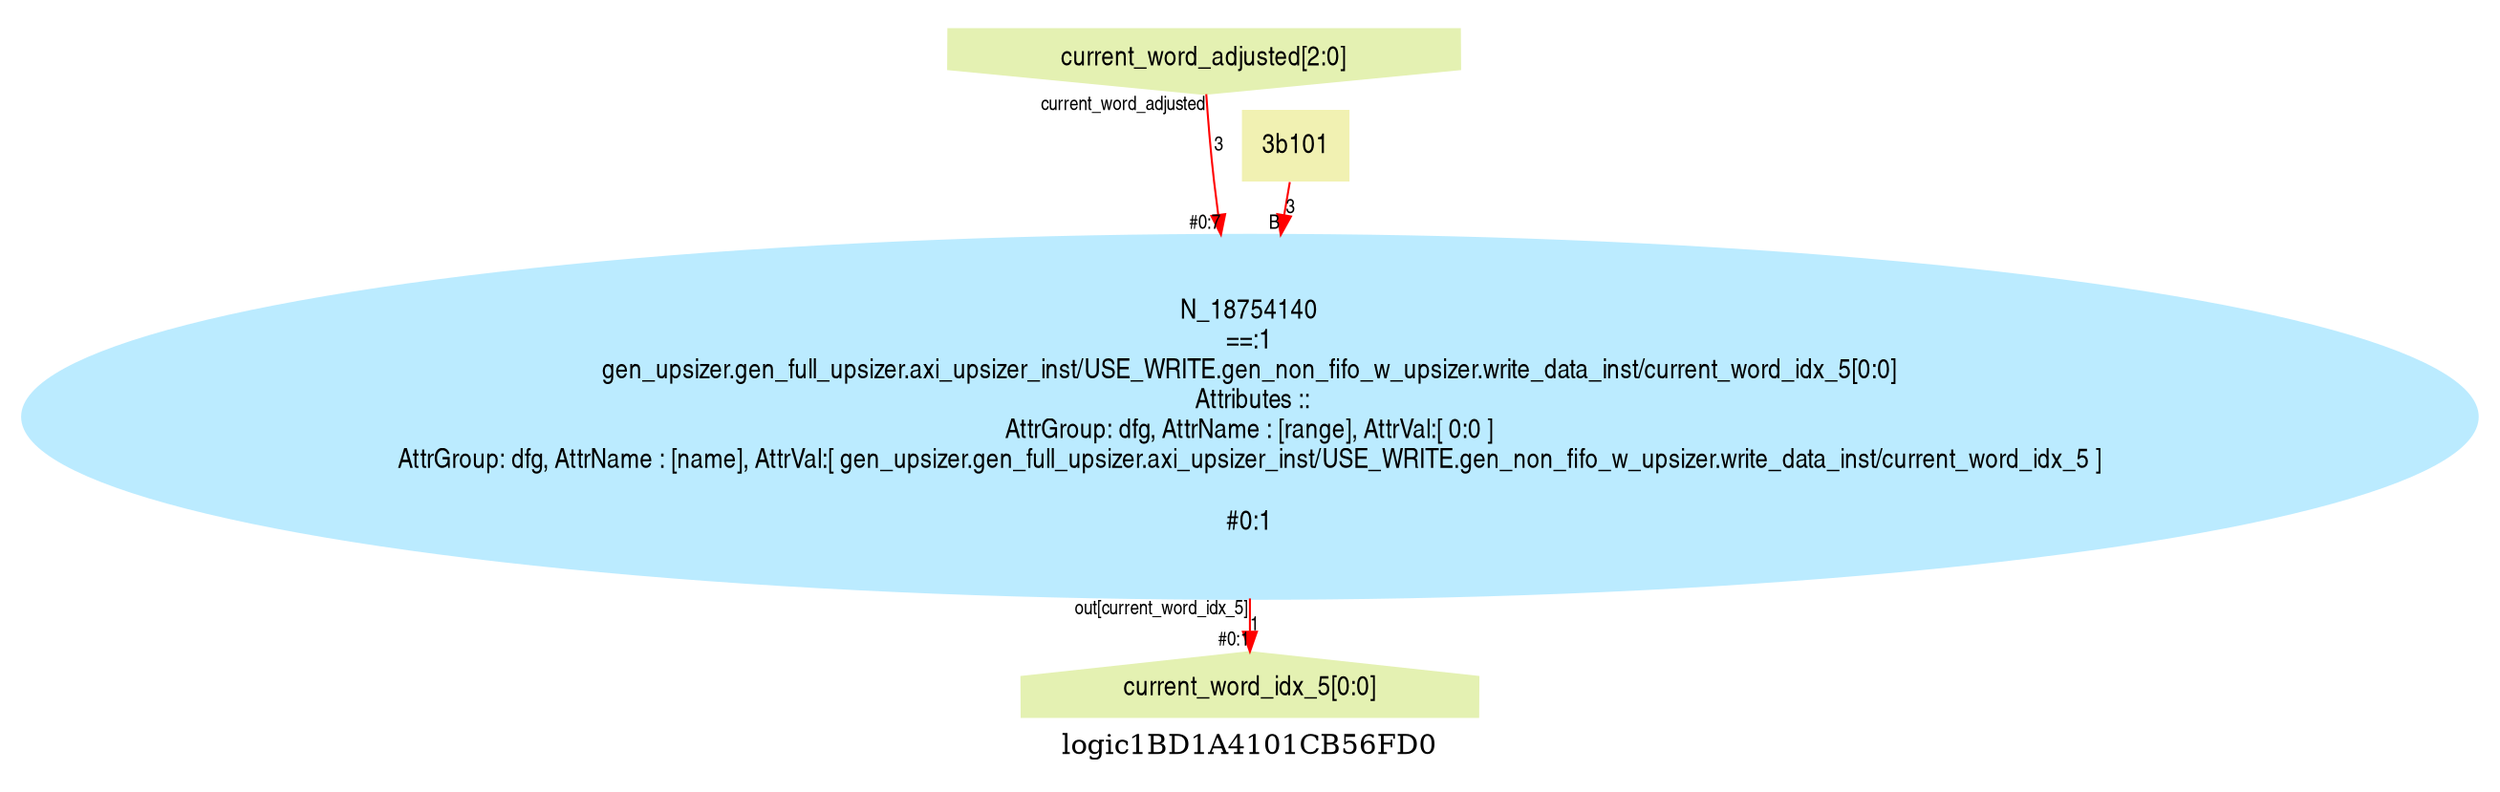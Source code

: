 digraph logic1BD1A4101CB56FD0 {
graph [label="logic1BD1A4101CB56FD0", margin="0.1,0.1", size="100,100", ranksep=0.1, splines=true];
node [style=filled, color="#ffee80", fontname=helveticanarrow];
edge [color="#ff0000", fontsize=10, fontname=helveticanarrow];
{ rank = source;logic1BD1A4101CB56FD0_current_word_adjusted [label="current_word_adjusted[2:0]", shape=invhouse, color="#e4f1b2"];
}
{ rank = sink;logic1BD1A4101CB56FD0_current_word_idx_5 [label="current_word_idx_5[0:0]", shape=house, color="#e4f1b2"];
}
N_18754140 [label="N_18754140\n==:1\ngen_upsizer.gen_full_upsizer.axi_upsizer_inst/USE_WRITE.gen_non_fifo_w_upsizer.write_data_inst/current_word_idx_5[0:0]\n Attributes ::\nAttrGroup: dfg, AttrName : [range], AttrVal:[ 0:0 ]\nAttrGroup: dfg, AttrName : [name], AttrVal:[ gen_upsizer.gen_full_upsizer.axi_upsizer_inst/USE_WRITE.gen_non_fifo_w_upsizer.write_data_inst/current_word_idx_5 ]\n\n#0:1\n", color="#bbebff"];
N_18754140_B [label="3b101", color="#f1f1b2", shape=plaintext];
N_18754140_B -> N_18754140 [label="3", headlabel=<B>];
logic1BD1A4101CB56FD0_current_word_adjusted -> N_18754140 [label="3", taillabel=<current_word_adjusted>, headlabel=<A>, headlabel=<#0:7>];
N_18754140 -> logic1BD1A4101CB56FD0_current_word_idx_5 [label="1", taillabel=<out[current_word_idx_5]>, headlabel=<current_word_idx_5>, headlabel=<#0:1>];
}
